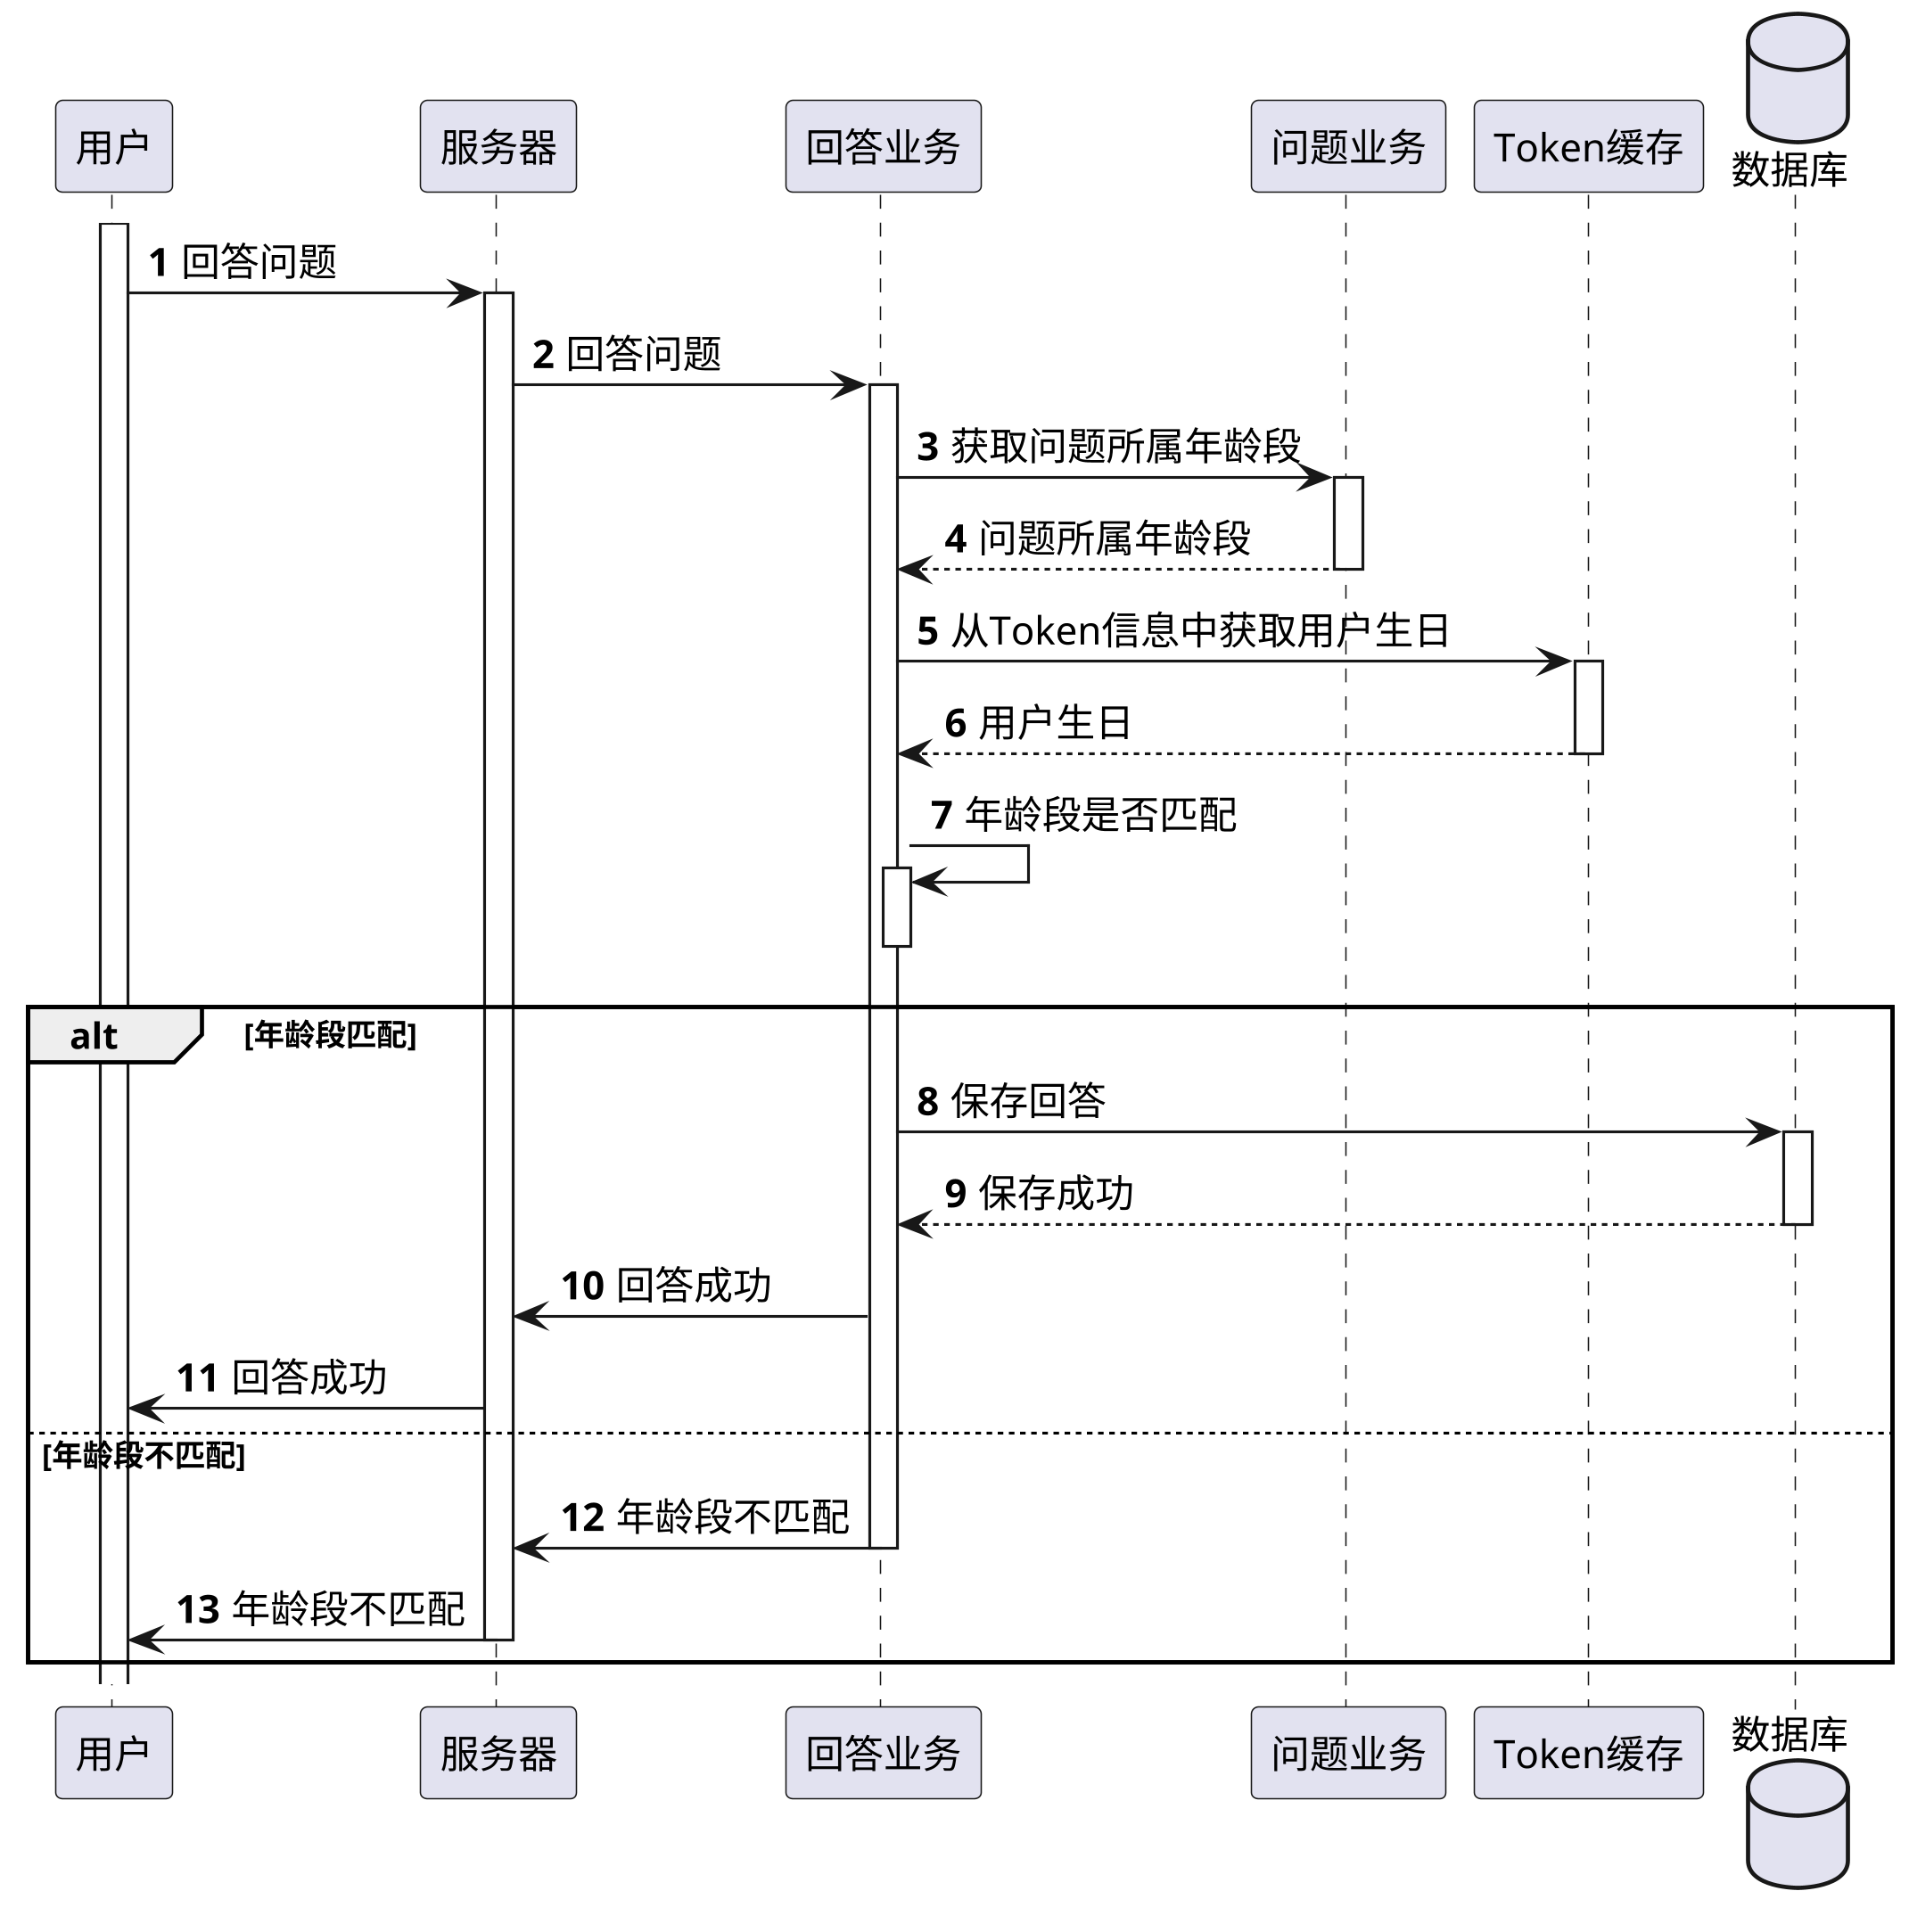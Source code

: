 @startuml
'https://plantuml.com/sequence-diagram
skinparam shadowing false
skinparam defaultFontName xfonts-wqy
skinparam defaultFontName times
skinparam dpi 300
skinparam activity  {
    DiamondFontSize 14
    ArrowFontSize 14
    FontSize 14
}
autonumber

participant 用户 as User
participant 服务器 as Server
participant 回答业务 as AnswerService
participant 问题业务 as QuestionService
participant Token缓存 as CurUserTokenHolder
database 数据库 as DB

activate User
User -> Server ++: 回答问题
Server -> AnswerService ++: 回答问题
AnswerService -> QuestionService ++: 获取问题所属年龄段
return 问题所属年龄段
AnswerService -> CurUserTokenHolder++: 从Token信息中获取用户生日
return 用户生日
AnswerService -> AnswerService ++--: 年龄段是否匹配
alt 年龄段匹配
    AnswerService -> DB ++: 保存回答
    return 保存成功
    Server <- AnswerService : 回答成功
    User <- Server : 回答成功
else 年龄段不匹配
    Server <- AnswerService-- : 年龄段不匹配
    User <- Server-- : 年龄段不匹配
end
@enduml